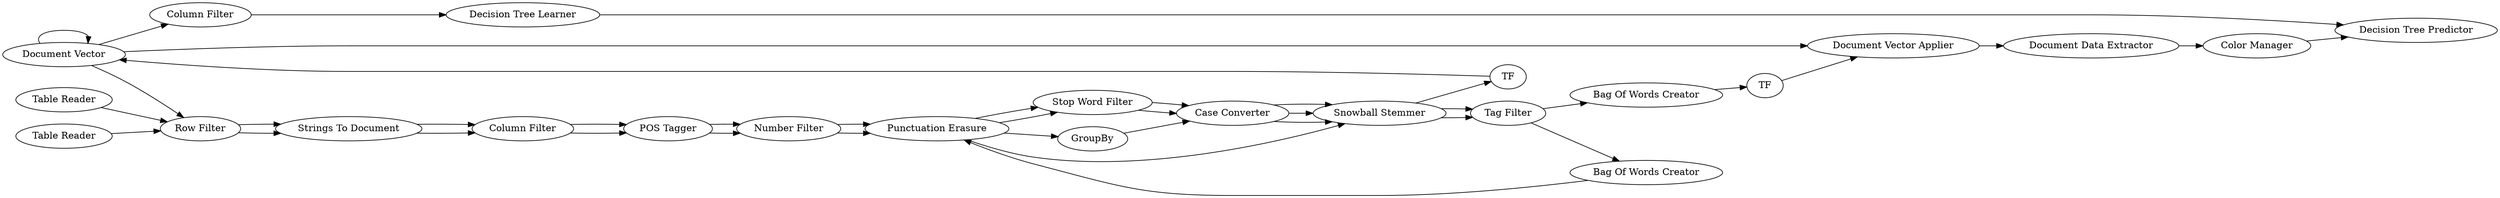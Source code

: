 digraph {
	21 [label="Color Manager"]
	95 [label="Column Filter"]
	33 [label="POS Tagger"]
	16 [label=TF]
	20 [label="Document Data Extractor"]
	21 [label="Document Vector"]
	20 [label="Row Filter"]
	22 [label="Column Filter"]
	23 [label="Strings To Document"]
	105 [label="Number Filter"]
	106 [label="Punctuation Erasure"]
	108 [label="Case Converter"]
	109 [label="Snowball Stemmer"]
	114 [label="Tag Filter"]
	115 [label="Stop Word Filter"]
	106 [label="Term To String"]
	107 [label=GroupBy]
	108 [label="Row Filter"]
	109 [label="Reference Row Filter"]
	110 [label="Bag Of Words Creator"]
	132 [label="Decision Tree Predictor"]
	146 [label="Decision Tree Learner"]
	20 [label="Row Filter"]
	22 [label="Column Filter"]
	23 [label="Strings To Document"]
	105 [label="Number Filter"]
	106 [label="Punctuation Erasure"]
	108 [label="Case Converter"]
	109 [label="Snowball Stemmer"]
	114 [label="Tag Filter"]
	115 [label="Stop Word Filter"]
	33 [label="POS Tagger"]
	154 [label="Table Reader"]
	155 [label="Table Reader"]
	172 [label="Document Data Extractor"]
	173 [label="Document Vector Applier"]
	174 [label="Bag Of Words Creator"]
	175 [label=TF]
	176 [label="Color Manager"]
	16 -> 21
	21 -> 20
	20 -> 23
	23 -> 22
	105 -> 106
	106 -> 115
	108 -> 109
	109 -> 114
	115 -> 108
	106 -> 107
	106 -> 109
	107 -> 108
	108 -> 109
	110 -> 106
	20 -> 23
	23 -> 22
	105 -> 106
	106 -> 115
	108 -> 109
	109 -> 114
	115 -> 108
	21 -> 95
	95 -> 146
	33 -> 105
	21 -> 21
	21 -> 173
	22 -> 33
	114 -> 110
	109 -> 16
	146 -> 132
	22 -> 33
	114 -> 174
	33 -> 105
	154 -> 20
	155 -> 20
	172 -> 176
	173 -> 172
	174 -> 175
	175 -> 173
	176 -> 132
	rankdir=LR
}
